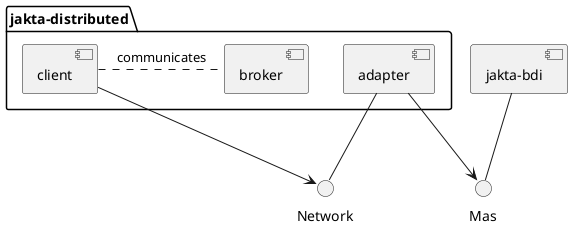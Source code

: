 @startuml
component "jakta-bdi" as JB

package jakta-distributed as JDD {
    component "client" as CL
    component "broker" as BR
    component "adapter" as AD
}

() Network as NT
() Mas as M

CL .right. BR : communicates

AD -down- NT
CL --> NT

JB -- M
AD --> M
@enduml